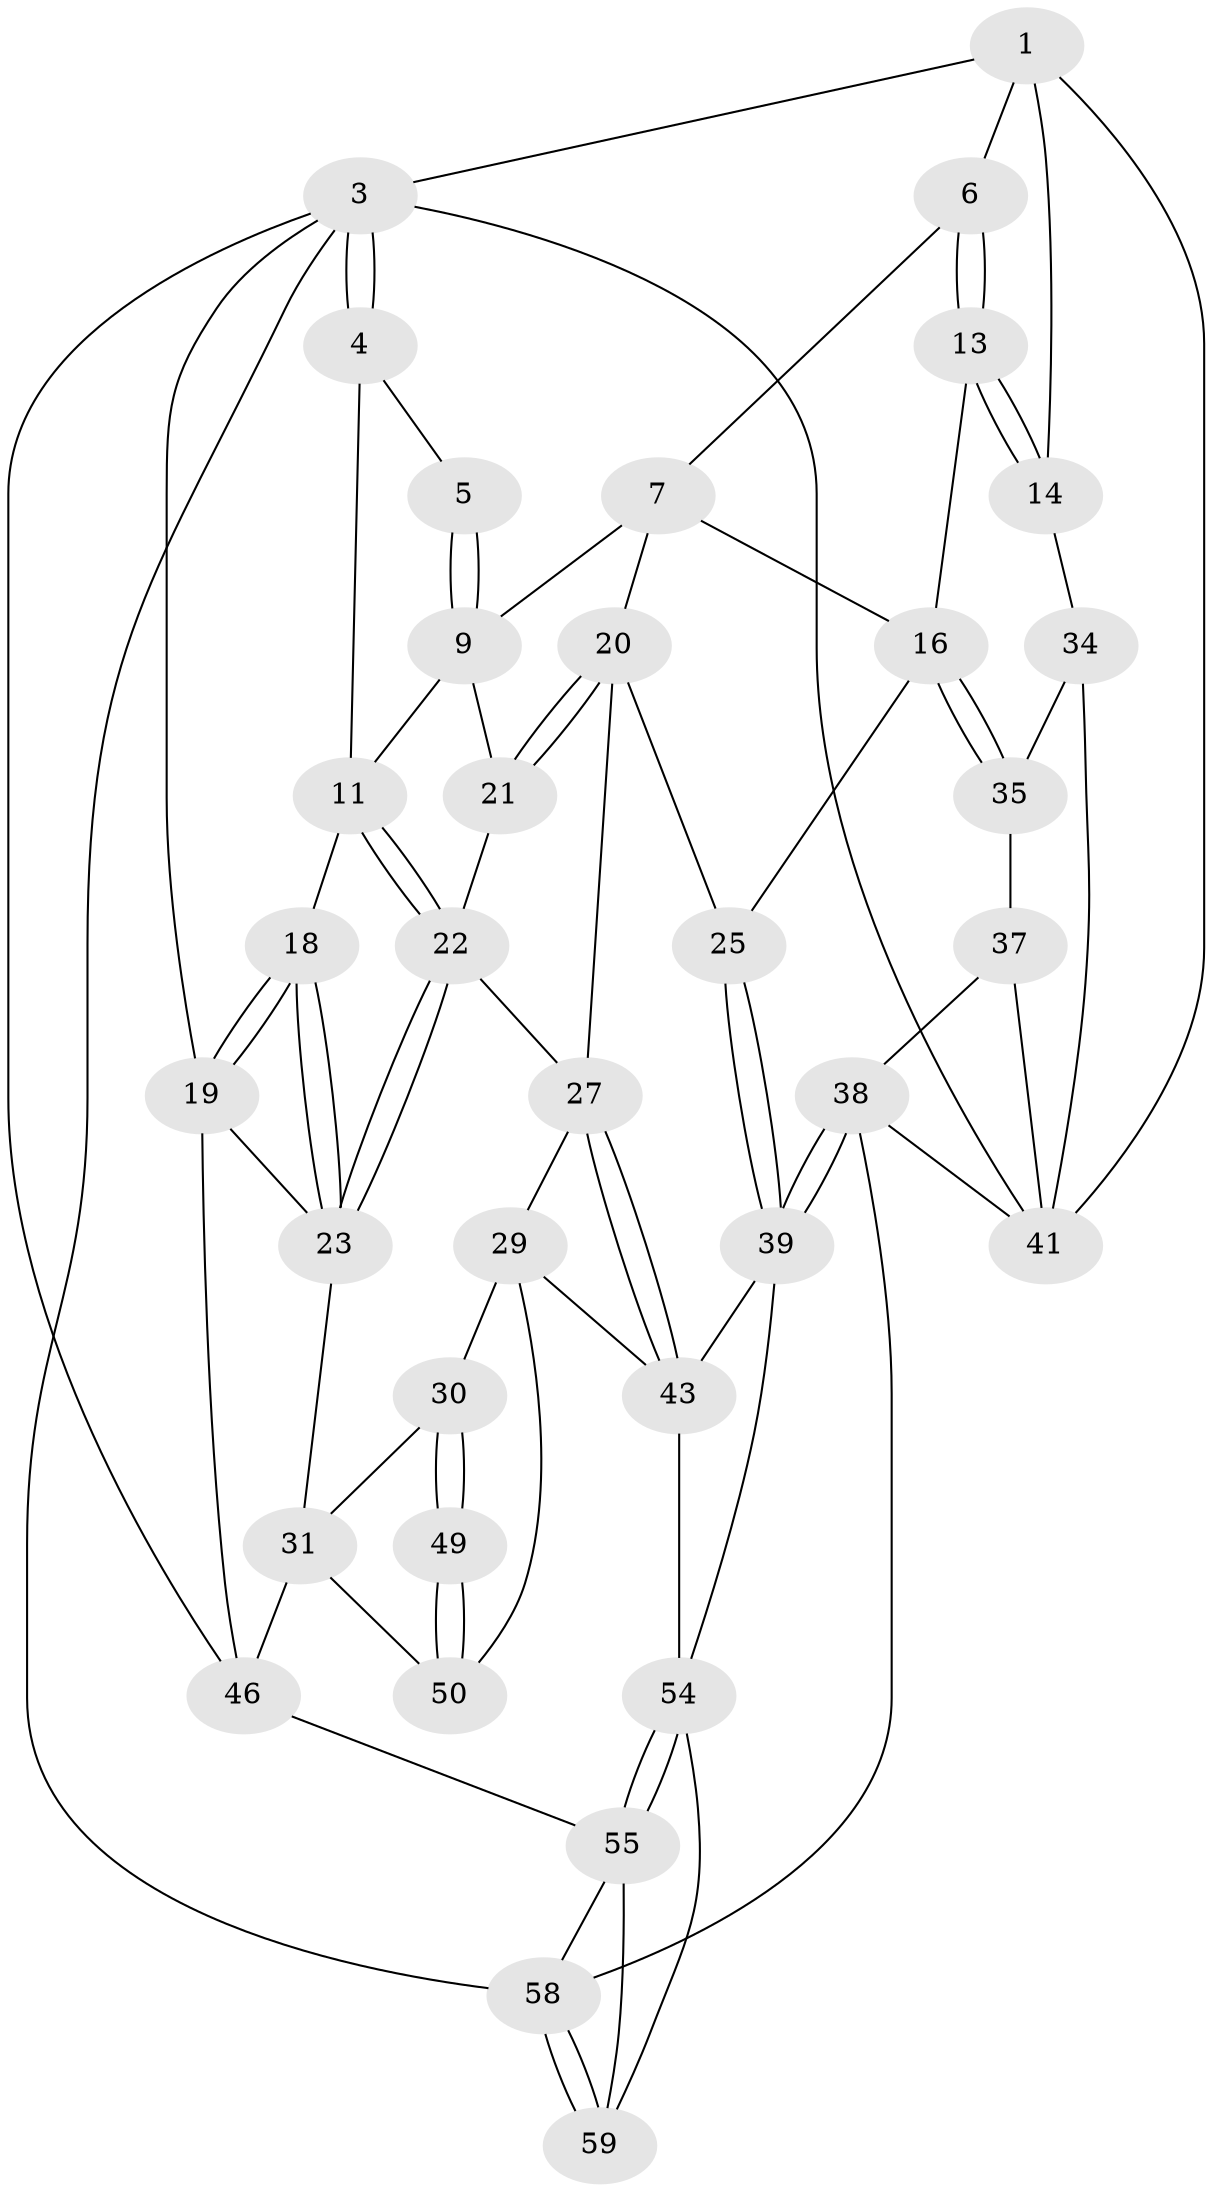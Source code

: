 // Generated by graph-tools (version 1.1) at 2025/52/02/27/25 19:52:35]
// undirected, 36 vertices, 82 edges
graph export_dot {
graph [start="1"]
  node [color=gray90,style=filled];
  1 [pos="+0.5110816871571852+0",super="+2"];
  3 [pos="+0+0",super="+48"];
  4 [pos="+0+0"];
  5 [pos="+0.2936024827758053+0"];
  6 [pos="+0.5624245863690415+0.06846975114583853"];
  7 [pos="+0.5227754520925477+0.17160444977716074",super="+8"];
  9 [pos="+0.2939381367217134+0.20032430046880603",super="+10"];
  11 [pos="+0.1941673837523165+0.24218459771141396",super="+12"];
  13 [pos="+0.7871093989057476+0.17958460548756264",super="+15"];
  14 [pos="+1+0",super="+33"];
  16 [pos="+0.7942433492680847+0.3810492442310359",super="+17"];
  18 [pos="+0+0.37850413913460745"];
  19 [pos="+0+0.37491454821394155",super="+44"];
  20 [pos="+0.386584228247988+0.4006859303864619",super="+26"];
  21 [pos="+0.30178012027359385+0.39424094815653155"];
  22 [pos="+0.15231530992772563+0.4083541617509559",super="+24"];
  23 [pos="+0.08435261757020229+0.4630090270507531",super="+32"];
  25 [pos="+0.5410987379473061+0.5007702114606954"];
  27 [pos="+0.2442905707630713+0.613409149999997",super="+28"];
  29 [pos="+0.20256861591130415+0.6019297774421675",super="+51"];
  30 [pos="+0.2025678263297486+0.6019295961719758"];
  31 [pos="+0.16259625048234336+0.5749955436367495",super="+45"];
  34 [pos="+1+0.43831864826143085",super="+40"];
  35 [pos="+0.8755666509266982+0.4559937875015571",super="+36"];
  37 [pos="+0.8215377740527314+0.7550131904839558"];
  38 [pos="+0.5872842990284307+0.750495565436652",super="+57"];
  39 [pos="+0.568263305161478+0.73473225104405",super="+42"];
  41 [pos="+1+1",super="+61"];
  43 [pos="+0.3161650823909862+0.7088351931951697",super="+53"];
  46 [pos="+0+0.8440236711201818",super="+47"];
  49 [pos="+0.13957745396824153+0.6943314044442522"];
  50 [pos="+0+0.7523240171358031",super="+52"];
  54 [pos="+0.18846814207427948+0.8606747216003532",super="+56"];
  55 [pos="+0.18547733851281872+0.8689240226143292",super="+60"];
  58 [pos="+0.44307624252214906+1",super="+62"];
  59 [pos="+0.33513410913400604+0.9652215071560288"];
  1 -- 6;
  1 -- 3;
  1 -- 14;
  1 -- 41;
  3 -- 4;
  3 -- 4;
  3 -- 19;
  3 -- 41;
  3 -- 58;
  3 -- 46;
  4 -- 5;
  4 -- 11;
  5 -- 9;
  5 -- 9;
  6 -- 7;
  6 -- 13;
  6 -- 13;
  7 -- 16;
  7 -- 9;
  7 -- 20;
  9 -- 11;
  9 -- 21;
  11 -- 22;
  11 -- 22;
  11 -- 18;
  13 -- 14 [weight=2];
  13 -- 14;
  13 -- 16;
  14 -- 34;
  16 -- 35;
  16 -- 35;
  16 -- 25;
  18 -- 19;
  18 -- 19;
  18 -- 23;
  18 -- 23;
  19 -- 46;
  19 -- 23;
  20 -- 21;
  20 -- 21;
  20 -- 25;
  20 -- 27;
  21 -- 22;
  22 -- 23;
  22 -- 23;
  22 -- 27;
  23 -- 31;
  25 -- 39;
  25 -- 39;
  27 -- 43;
  27 -- 43;
  27 -- 29;
  29 -- 30;
  29 -- 50;
  29 -- 43;
  30 -- 31;
  30 -- 49;
  30 -- 49;
  31 -- 50;
  31 -- 46;
  34 -- 35 [weight=2];
  34 -- 41;
  35 -- 37;
  37 -- 38;
  37 -- 41;
  38 -- 39;
  38 -- 39;
  38 -- 58;
  38 -- 41;
  39 -- 43;
  39 -- 54;
  43 -- 54;
  46 -- 55;
  49 -- 50 [weight=2];
  49 -- 50;
  54 -- 55;
  54 -- 55;
  54 -- 59;
  55 -- 58;
  55 -- 59;
  58 -- 59;
  58 -- 59;
}
